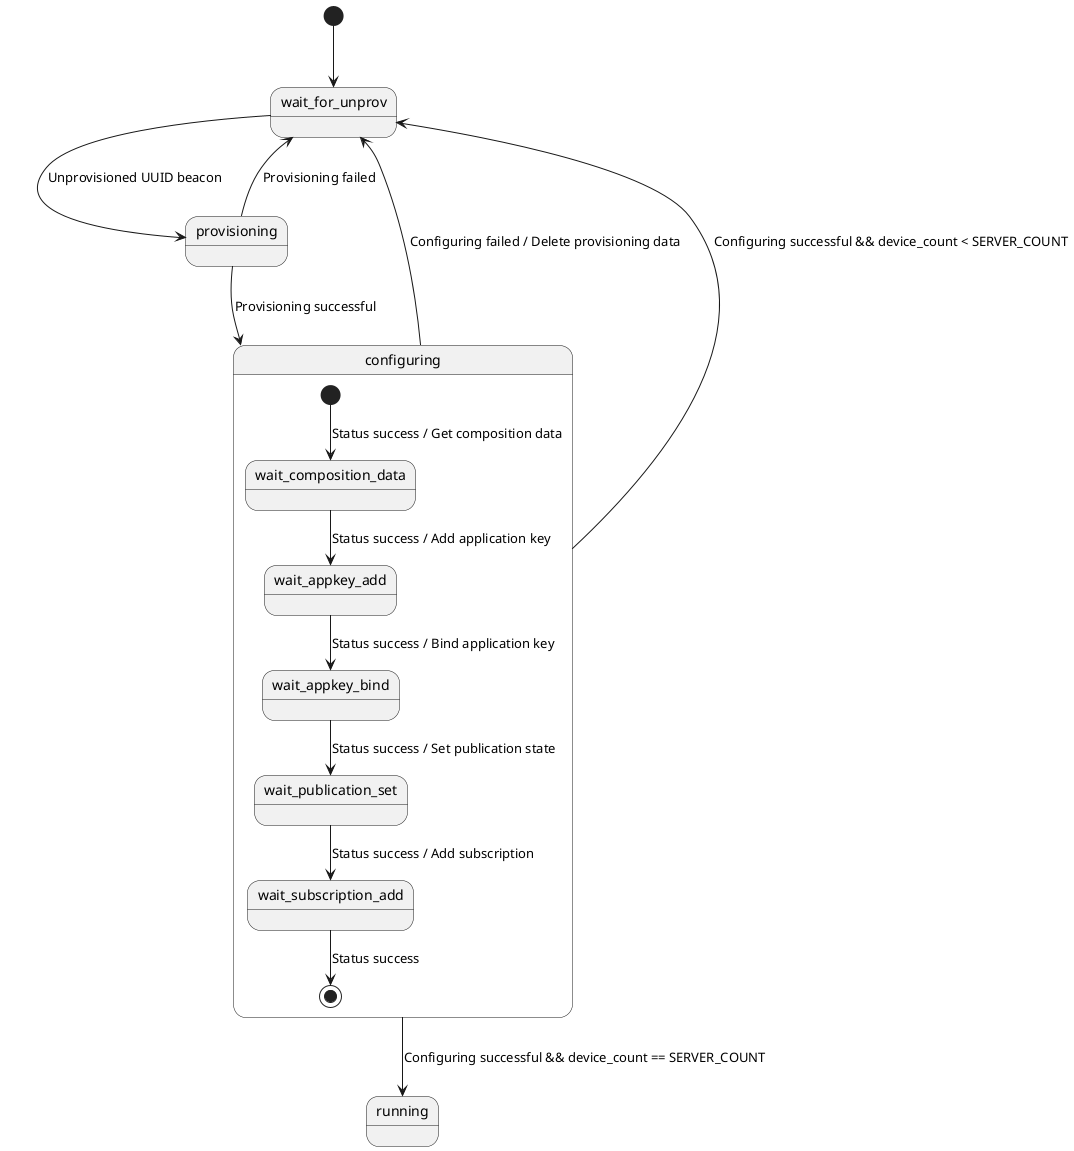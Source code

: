 @startuml

  [*] --> wait_for_unprov

  wait_for_unprov --> provisioning: Unprovisioned UUID beacon
  provisioning --> wait_for_unprov: Provisioning failed
  provisioning --> configuring: Provisioning successful

  configuring --> wait_for_unprov: Configuring failed / Delete provisioning data
  configuring --> wait_for_unprov: Configuring successful && device_count < SERVER_COUNT

  configuring --> running: Configuring successful && device_count == SERVER_COUNT

  state configuring {

  [*] --> wait_composition_data: Status success / Get composition data
  wait_composition_data --> wait_appkey_add: Status success / Add application key
  wait_appkey_add --> wait_appkey_bind: Status success / Bind application key
  wait_appkey_bind --> wait_publication_set: Status success / Set publication state
  wait_publication_set --> wait_subscription_add: Status success / Add subscription
  wait_subscription_add --> [*]: Status success
  }

@enduml
